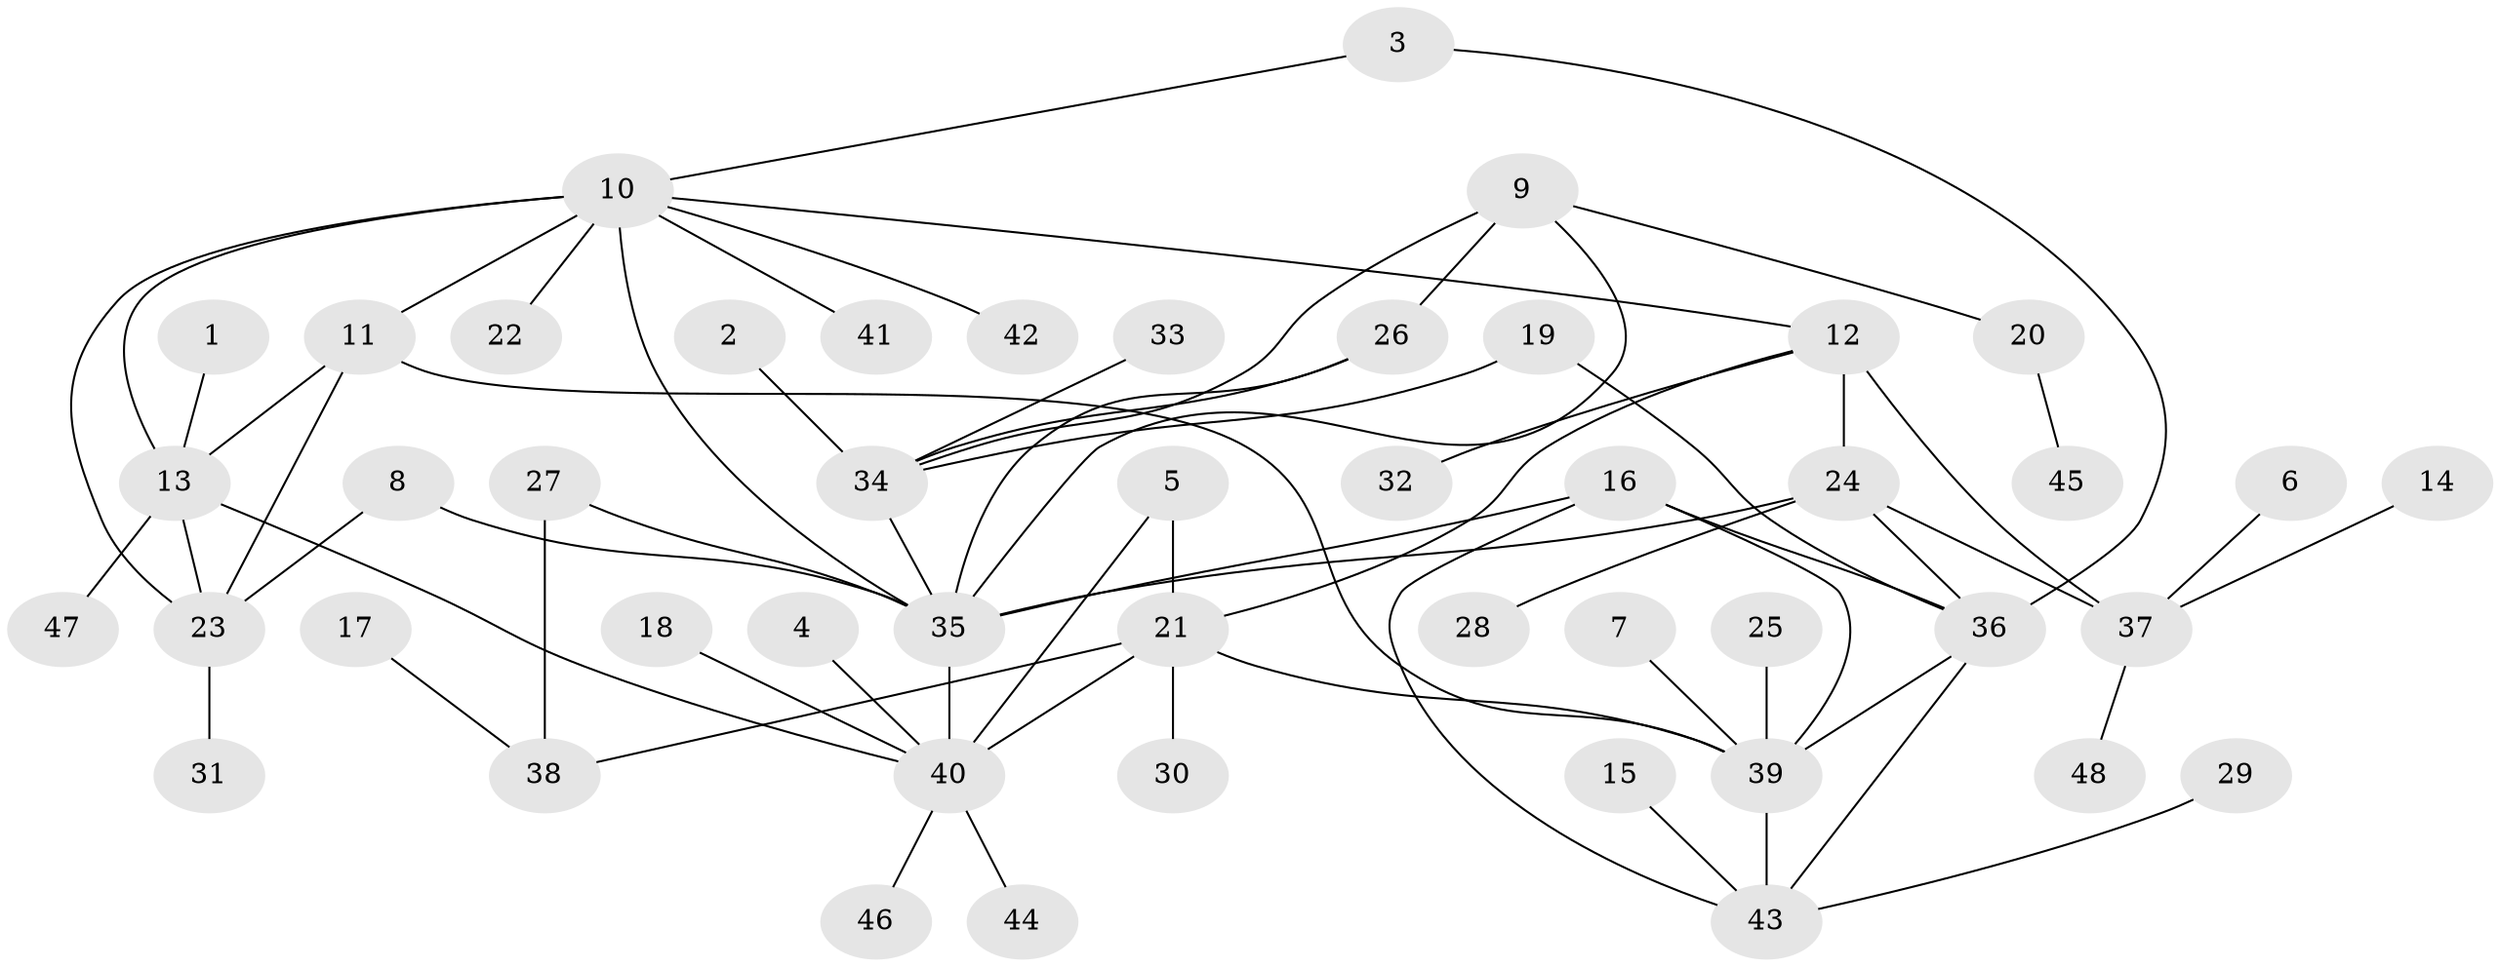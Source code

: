 // original degree distribution, {3: 0.010638297872340425, 11: 0.031914893617021274, 9: 0.02127659574468085, 4: 0.031914893617021274, 8: 0.05319148936170213, 5: 0.05319148936170213, 7: 0.02127659574468085, 6: 0.010638297872340425, 1: 0.6276595744680851, 2: 0.13829787234042554}
// Generated by graph-tools (version 1.1) at 2025/02/03/09/25 03:02:36]
// undirected, 48 vertices, 68 edges
graph export_dot {
graph [start="1"]
  node [color=gray90,style=filled];
  1;
  2;
  3;
  4;
  5;
  6;
  7;
  8;
  9;
  10;
  11;
  12;
  13;
  14;
  15;
  16;
  17;
  18;
  19;
  20;
  21;
  22;
  23;
  24;
  25;
  26;
  27;
  28;
  29;
  30;
  31;
  32;
  33;
  34;
  35;
  36;
  37;
  38;
  39;
  40;
  41;
  42;
  43;
  44;
  45;
  46;
  47;
  48;
  1 -- 13 [weight=1.0];
  2 -- 34 [weight=1.0];
  3 -- 10 [weight=1.0];
  3 -- 36 [weight=1.0];
  4 -- 40 [weight=1.0];
  5 -- 21 [weight=2.0];
  5 -- 40 [weight=2.0];
  6 -- 37 [weight=1.0];
  7 -- 39 [weight=1.0];
  8 -- 23 [weight=1.0];
  8 -- 35 [weight=1.0];
  9 -- 20 [weight=1.0];
  9 -- 26 [weight=1.0];
  9 -- 34 [weight=1.0];
  9 -- 35 [weight=1.0];
  10 -- 11 [weight=1.0];
  10 -- 12 [weight=1.0];
  10 -- 13 [weight=1.0];
  10 -- 22 [weight=1.0];
  10 -- 23 [weight=1.0];
  10 -- 35 [weight=1.0];
  10 -- 41 [weight=1.0];
  10 -- 42 [weight=1.0];
  11 -- 13 [weight=1.0];
  11 -- 23 [weight=1.0];
  11 -- 39 [weight=1.0];
  12 -- 21 [weight=1.0];
  12 -- 24 [weight=2.0];
  12 -- 32 [weight=1.0];
  12 -- 37 [weight=2.0];
  13 -- 23 [weight=1.0];
  13 -- 40 [weight=1.0];
  13 -- 47 [weight=1.0];
  14 -- 37 [weight=1.0];
  15 -- 43 [weight=1.0];
  16 -- 35 [weight=1.0];
  16 -- 36 [weight=1.0];
  16 -- 39 [weight=1.0];
  16 -- 43 [weight=1.0];
  17 -- 38 [weight=1.0];
  18 -- 40 [weight=1.0];
  19 -- 34 [weight=1.0];
  19 -- 36 [weight=1.0];
  20 -- 45 [weight=1.0];
  21 -- 30 [weight=1.0];
  21 -- 38 [weight=1.0];
  21 -- 39 [weight=1.0];
  21 -- 40 [weight=1.0];
  23 -- 31 [weight=1.0];
  24 -- 28 [weight=1.0];
  24 -- 35 [weight=1.0];
  24 -- 36 [weight=1.0];
  24 -- 37 [weight=1.0];
  25 -- 39 [weight=1.0];
  26 -- 34 [weight=1.0];
  26 -- 35 [weight=1.0];
  27 -- 35 [weight=1.0];
  27 -- 38 [weight=1.0];
  29 -- 43 [weight=1.0];
  33 -- 34 [weight=1.0];
  34 -- 35 [weight=1.0];
  35 -- 40 [weight=1.0];
  36 -- 39 [weight=1.0];
  36 -- 43 [weight=1.0];
  37 -- 48 [weight=1.0];
  39 -- 43 [weight=1.0];
  40 -- 44 [weight=1.0];
  40 -- 46 [weight=1.0];
}
